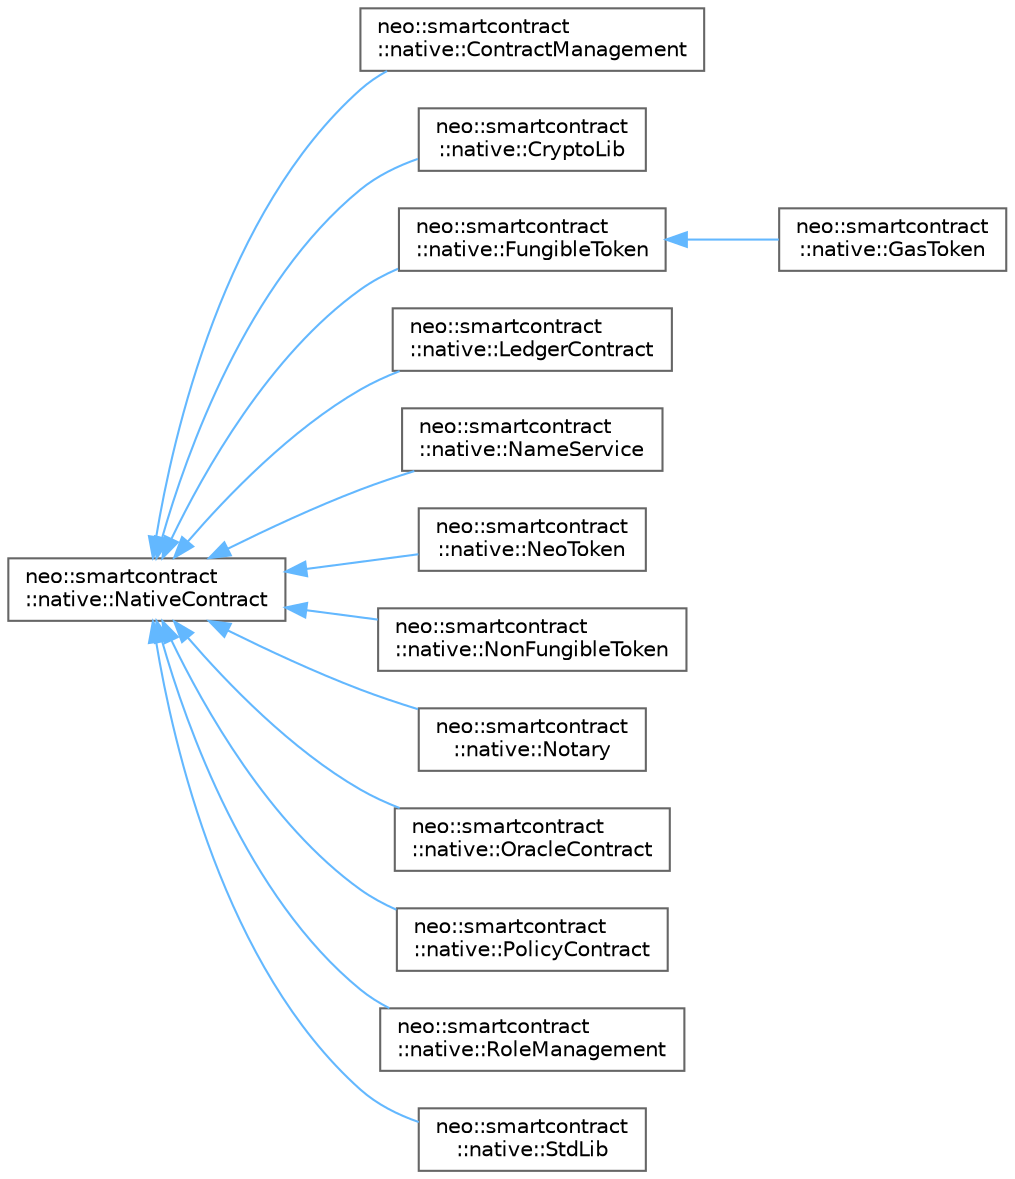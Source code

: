digraph "Graphical Class Hierarchy"
{
 // LATEX_PDF_SIZE
  bgcolor="transparent";
  edge [fontname=Helvetica,fontsize=10,labelfontname=Helvetica,labelfontsize=10];
  node [fontname=Helvetica,fontsize=10,shape=box,height=0.2,width=0.4];
  rankdir="LR";
  Node0 [id="Node000000",label="neo::smartcontract\l::native::NativeContract",height=0.2,width=0.4,color="grey40", fillcolor="white", style="filled",URL="$classneo_1_1smartcontract_1_1native_1_1_native_contract.html",tooltip="Represents a native contract."];
  Node0 -> Node1 [id="edge293_Node000000_Node000001",dir="back",color="steelblue1",style="solid",tooltip=" "];
  Node1 [id="Node000001",label="neo::smartcontract\l::native::ContractManagement",height=0.2,width=0.4,color="grey40", fillcolor="white", style="filled",URL="$classneo_1_1smartcontract_1_1native_1_1_contract_management.html",tooltip="Represents the contract management native contract."];
  Node0 -> Node2 [id="edge294_Node000000_Node000002",dir="back",color="steelblue1",style="solid",tooltip=" "];
  Node2 [id="Node000002",label="neo::smartcontract\l::native::CryptoLib",height=0.2,width=0.4,color="grey40", fillcolor="white", style="filled",URL="$classneo_1_1smartcontract_1_1native_1_1_crypto_lib.html",tooltip="Represents the crypto library native contract."];
  Node0 -> Node3 [id="edge295_Node000000_Node000003",dir="back",color="steelblue1",style="solid",tooltip=" "];
  Node3 [id="Node000003",label="neo::smartcontract\l::native::FungibleToken",height=0.2,width=0.4,color="grey40", fillcolor="white", style="filled",URL="$classneo_1_1smartcontract_1_1native_1_1_fungible_token.html",tooltip="The base class of all native tokens that are compatible with NEP-17."];
  Node3 -> Node4 [id="edge296_Node000003_Node000004",dir="back",color="steelblue1",style="solid",tooltip=" "];
  Node4 [id="Node000004",label="neo::smartcontract\l::native::GasToken",height=0.2,width=0.4,color="grey40", fillcolor="white", style="filled",URL="$classneo_1_1smartcontract_1_1native_1_1_gas_token.html",tooltip="Represents the Gas token native contract."];
  Node0 -> Node5 [id="edge297_Node000000_Node000005",dir="back",color="steelblue1",style="solid",tooltip=" "];
  Node5 [id="Node000005",label="neo::smartcontract\l::native::LedgerContract",height=0.2,width=0.4,color="grey40", fillcolor="white", style="filled",URL="$classneo_1_1smartcontract_1_1native_1_1_ledger_contract.html",tooltip="Represents the ledger native contract."];
  Node0 -> Node6 [id="edge298_Node000000_Node000006",dir="back",color="steelblue1",style="solid",tooltip=" "];
  Node6 [id="Node000006",label="neo::smartcontract\l::native::NameService",height=0.2,width=0.4,color="grey40", fillcolor="white", style="filled",URL="$classneo_1_1smartcontract_1_1native_1_1_name_service.html",tooltip="Represents the name service native contract."];
  Node0 -> Node7 [id="edge299_Node000000_Node000007",dir="back",color="steelblue1",style="solid",tooltip=" "];
  Node7 [id="Node000007",label="neo::smartcontract\l::native::NeoToken",height=0.2,width=0.4,color="grey40", fillcolor="white", style="filled",URL="$classneo_1_1smartcontract_1_1native_1_1_neo_token.html",tooltip="Represents the NEO token contract."];
  Node0 -> Node8 [id="edge300_Node000000_Node000008",dir="back",color="steelblue1",style="solid",tooltip=" "];
  Node8 [id="Node000008",label="neo::smartcontract\l::native::NonFungibleToken",height=0.2,width=0.4,color="grey40", fillcolor="white", style="filled",URL="$classneo_1_1smartcontract_1_1native_1_1_non_fungible_token.html",tooltip="The base class of all native tokens that are compatible with NEP-11."];
  Node0 -> Node9 [id="edge301_Node000000_Node000009",dir="back",color="steelblue1",style="solid",tooltip=" "];
  Node9 [id="Node000009",label="neo::smartcontract\l::native::Notary",height=0.2,width=0.4,color="grey40", fillcolor="white", style="filled",URL="$classneo_1_1smartcontract_1_1native_1_1_notary.html",tooltip="The Notary native contract used for multisignature transactions forming assistance."];
  Node0 -> Node10 [id="edge302_Node000000_Node000010",dir="back",color="steelblue1",style="solid",tooltip=" "];
  Node10 [id="Node000010",label="neo::smartcontract\l::native::OracleContract",height=0.2,width=0.4,color="grey40", fillcolor="white", style="filled",URL="$classneo_1_1smartcontract_1_1native_1_1_oracle_contract.html",tooltip="Represents the oracle native contract."];
  Node0 -> Node11 [id="edge303_Node000000_Node000011",dir="back",color="steelblue1",style="solid",tooltip=" "];
  Node11 [id="Node000011",label="neo::smartcontract\l::native::PolicyContract",height=0.2,width=0.4,color="grey40", fillcolor="white", style="filled",URL="$classneo_1_1smartcontract_1_1native_1_1_policy_contract.html",tooltip="Represents the policy native contract."];
  Node0 -> Node12 [id="edge304_Node000000_Node000012",dir="back",color="steelblue1",style="solid",tooltip=" "];
  Node12 [id="Node000012",label="neo::smartcontract\l::native::RoleManagement",height=0.2,width=0.4,color="grey40", fillcolor="white", style="filled",URL="$classneo_1_1smartcontract_1_1native_1_1_role_management.html",tooltip="Represents the role management native contract."];
  Node0 -> Node13 [id="edge305_Node000000_Node000013",dir="back",color="steelblue1",style="solid",tooltip=" "];
  Node13 [id="Node000013",label="neo::smartcontract\l::native::StdLib",height=0.2,width=0.4,color="grey40", fillcolor="white", style="filled",URL="$classneo_1_1smartcontract_1_1native_1_1_std_lib.html",tooltip="Represents the standard library native contract."];
}
